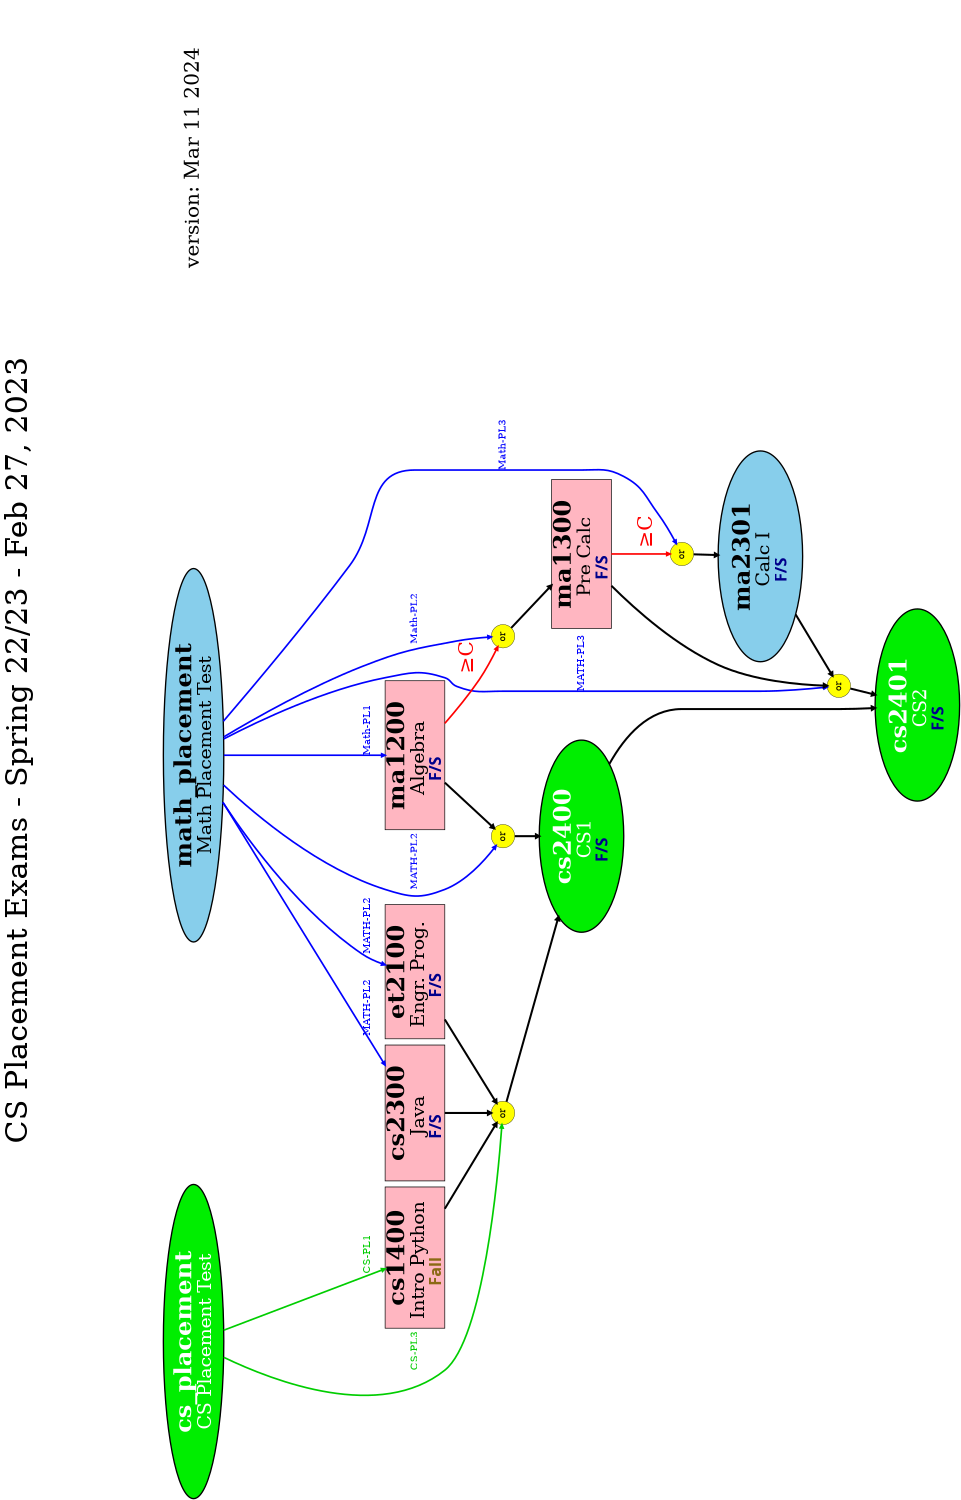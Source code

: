 # 1 "cs_placement.dotcc"
# 1 "<built-in>" 1
# 1 "<built-in>" 3
# 417 "<built-in>" 3
# 1 "<command line>" 1
# 1 "<built-in>" 2
# 1 "cs_placement.dotcc" 2
// C Preprocessor Style macros


# 1 "./eecs_prereq_design.h" 1
// C Preprocessor Style macros

// Version 0.9 - Shawn Ostermann - May 24, 2022

// the look of required classes






// the look of elective classes




// the look of remedial (Intro) classes





// this controls what the prerequisite arrows look like

# 33 "./eecs_prereq_design.h"

// this controls what the "semester" tags look like






// the next line contains non-printing spaces to paste below to get around a mixed-font centering problem in graphviz...
//          









// for things like "Senior Standing" as a prerequisite




//  Note, the "when" line below has 2 non-printing space characters ("en space", copied from Word)
// otherwise, graphviz miscalculated "centering" whence fonts change and this moves the "semester" a little more to the left. Sigh...








// classes with a caveat (4 lines)

# 77 "./eecs_prereq_design.h"

// for timestamps






# 4 "cs_placement.dotcc" 2

// https://graphviz.org/docs/
// https://graphviz.org/doc/info/colors.html
// https://www.catalogs.ohio.edu/preview_program.php?catoid=70&poid=19841&hl=%22computer+science%22
digraph cs_placement {
	// draw prereqs from top to bottom
	rankdir=TB;
	// rankdir=LR;
	
	// Maximum width and height of drawing, in inches.
	size="10,7"
	
	// Width and height of output pages, in inches.
	// If only a single value is given, this is used for both the width and height.
	// At present, page only works for PostScript output. 
	// page="8,10"

	// There are a TON of arrows between ranks 5 and 6, so this allows more space when it needs it
	ranksep="1.0"   // default is 0.5

	// to make better bitmap versions - but use PDF!!!
	graph [ dpi = 600 ]; 	

	// looks better this way
	landscape=true	

	// title for the whole page
	labelloc="t"
	fontsize=90
    label="CS Placement Exams - Spring 22/23 - Feb 27, 2023"

	// placement tests
	node [shape=oval, sides=4, penwidth=4, style = "filled", fontcolor=white, fillcolor=green2,width=0.25,margin="0,0",fontsize=28] ; cs_placement [margin="0,0", label= < <FONT POINT-SIZE="72"> <b> cs_placement </b> </FONT> <br/> <FONT POINT-SIZE="55"> CS Placement Test </FONT> >];
	node [shape=oval, sides=4, penwidth=4, style = "filled", fontcolor=black, fillcolor=skyblue,width=0.25,margin="0,0",fontsize=28] ; math_placement [margin="0,0", label= < <FONT POINT-SIZE="72"> <b> math_placement </b> </FONT> <br/> <FONT POINT-SIZE="55"> Math Placement Test </FONT> >];


	// remedial CS course options
	node [shape = box, penwidth=2, style = filled, fontcolor=black, fillcolor=lightpink,width=0.25,margin="0,0",fontsize=28] ; cs1400 [margin="0,0", label= < <FONT POINT-SIZE="72"> <b> cs1400 </b> </FONT> <br/> <FONT POINT-SIZE="55"> Intro Python </FONT> <FONT POINT-SIZE="50"> <br /> </FONT> <FONT POINT-SIZE="48" face="Impact"> <FONT COLOR="goldenrod4"><b> Fall </b></FONT>   </FONT> >, ];	
	cs_placement -> cs1400 [ label = "CS-PL1", fontsize=30, fontcolor=green3, penwidth=5, color=green3, style=bold]
	// (shape=oval, sides=4, penwidth=4, style = "filled", fontcolor=black, fillcolor=skyblue 1200 or concurrent or math placement level 2 or higher) and (CS placement level 1)
	node [shape = box, penwidth=2, style = filled, fontcolor=black, fillcolor=lightpink,width=0.25,margin="0,0",fontsize=28] ; cs2300 [margin="0,0", label= < <FONT POINT-SIZE="72"> <b> cs2300 </b> </FONT> <br/> <FONT POINT-SIZE="55"> Java </FONT> <FONT POINT-SIZE="50"> <br /> </FONT> <FONT POINT-SIZE="48" face="Impact"> <FONT COLOR="darkblue"><b> F/S </b></FONT>   </FONT> >, ];
	math_placement -> cs2300 [ label = "MATH-PL2", fontsize=30, fontcolor=blue, penwidth=5, color=blue, style=bold]
	// shape=oval, sides=4, penwidth=4, style = "filled", fontcolor=black, fillcolor=skyblue 163A or 1200 or 1350 or math placement level 2 or higher
	node [shape = box, penwidth=2, style = filled, fontcolor=black, fillcolor=lightpink,width=0.25,margin="0,0",fontsize=28] ; et2100 [margin="0,0", label= < <FONT POINT-SIZE="72"> <b> et2100 </b> </FONT> <br/> <FONT POINT-SIZE="55"> Engr. Prog. </FONT> <FONT POINT-SIZE="50"> <br /> </FONT> <FONT POINT-SIZE="48" face="Impact"> <FONT COLOR="darkblue"><b> F/S </b></FONT>   </FONT> >, ];	
	math_placement -> et2100 [ label = "MATH-PL2", fontsize=30, fontcolor=blue, penwidth=5, color=blue, style=bold]
	// shape=oval, sides=4, penwidth=4, style = "filled", fontcolor=black, fillcolor=skyblue 1200 or 1300 or 2301 or (Math placement level 2 or higher)


	// remedial Math course options
    node [shape = box, penwidth=2, style = filled, fontcolor=black, fillcolor=lightpink,width=0.25,margin="0,0",fontsize=28] ; ma1200 [margin="0,0", label= < <FONT POINT-SIZE="72"> <b> ma1200 </b> </FONT> <br/> <FONT POINT-SIZE="55"> Algebra </FONT> <FONT POINT-SIZE="50"> <br /> </FONT> <FONT POINT-SIZE="48" face="Impact"> <FONT COLOR="darkblue"><b> F/S </b></FONT>   </FONT> >, ];
	math_placement -> ma1200 [ label = "Math-PL1", fontsize=30, fontcolor=blue, penwidth=5, color=blue, style=bold]
	// (C or better in shape=oval, sides=4, penwidth=4, style = "filled", fontcolor=black, fillcolor=skyblue D005 or 102 or D004) or (Math Place DV & co-req shape=oval, sides=4, penwidth=4, style = "filled", fontcolor=black, fillcolor=skyblue 1200L) or (Math Place Level 1 or higher) 

    node [shape = box, penwidth=2, style = filled, fontcolor=black, fillcolor=lightpink,width=0.25,margin="0,0",fontsize=28] ; ma1300 [margin="0,0", label= < <FONT POINT-SIZE="72"> <b> ma1300 </b> </FONT> <br/> <FONT POINT-SIZE="55"> Pre Calc </FONT> <FONT POINT-SIZE="50"> <br /> </FONT> <FONT POINT-SIZE="48" face="Impact"> <FONT COLOR="darkblue"><b> F/S </b></FONT>   </FONT> >, ];
	node [shape=circle, style = "filled", penwidth=1, fontcolor=black, fillcolor=yellow] ; ma1300_or [label=" or "];
	ma1300_or -> ma1300 [penwidth=6]
	ma1200 -> ma1300_or [ label = " ≥C", fontsize=60, style=bold, fontcolor=red, penwidth=5, color=red]
	math_placement -> ma1300_or [ label = "Math-PL2", fontsize=30, fontcolor=blue, penwidth=5, color=blue, style=bold]
	// (C or better in shape=oval, sides=4, penwidth=4, style = "filled", fontcolor=black, fillcolor=skyblue 1200 or shape=oval, sides=4, penwidth=4, style = "filled", fontcolor=black, fillcolor=skyblue 1321) or math placement level 2 or higher 


	// required courses
    node [shape=oval, sides=4, penwidth=4, style = "filled", fontcolor=black, fillcolor=skyblue,width=0.25,margin="0,0",fontsize=28] ; ma2301 [margin="0,0", label= < <FONT POINT-SIZE="72"> <b> ma2301 </b> </FONT> <br/> <FONT POINT-SIZE="55"> Calc I </FONT> <FONT POINT-SIZE="50"> <br /> </FONT> <FONT POINT-SIZE="48" face="Impact"> <FONT COLOR="darkblue"><b> F/S </b></FONT>   </FONT> >, ];
	// (B or better in shape=oval, sides=4, penwidth=4, style = "filled", fontcolor=black, fillcolor=skyblue 1350) or (C or better in 1300 or 1322) or (Math placement level 3)
	node [shape=circle, style = "filled", penwidth=1, fontcolor=black, fillcolor=yellow] ; ma2301_or [label=" or "];
	ma2301_or -> ma2301 [penwidth=6]
	ma1300 -> ma2301_or [ label = " ≥C", fontsize=60, style=bold, fontcolor=red, penwidth=5, color=red]
	math_placement -> ma2301_or [ label = "Math-PL3", fontsize=30, fontcolor=blue, penwidth=5, color=blue, style=bold]


	node [shape=oval, sides=4, penwidth=4, style = "filled", fontcolor=white, fillcolor=green2,width=0.25,margin="0,0",fontsize=28] ; cs2400 [margin="0,0", label= < <FONT POINT-SIZE="72"> <b> cs2400 </b> </FONT> <br/> <FONT POINT-SIZE="55"> CS1 </FONT> <FONT POINT-SIZE="50"> <br /> </FONT> <FONT POINT-SIZE="48" face="Impact"> <FONT COLOR="darkblue"><b> F/S </b></FONT>   </FONT> >, ];
	// (shape=oval, sides=4, penwidth=4, style = "filled", fontcolor=black, fillcolor=skyblue 1200 or Math Placement level 2 or higher) and (CS 1400 or 2300 or ET 2100 or Computer Science Placement level 3)
	node [shape=circle, style = "filled", penwidth=1, fontcolor=black, fillcolor=yellow] ; cs2400_or [label=" or "];
	cs2400_or -> cs2400 [penwidth=6]
	cs1400 -> cs2400_or [penwidth=6]
	cs2300 -> cs2400_or [penwidth=6]
	et2100 -> cs2400_or [penwidth=6]
	cs_placement -> cs2400_or [ label = "CS-PL3", fontsize=30, fontcolor=green3, penwidth=5, color=green3, style=bold]
	node [shape=circle, style = "filled", penwidth=1, fontcolor=black, fillcolor=yellow] ; cs2400_mor [label=" or "];
	ma1200 -> cs2400_mor [penwidth=6]
	cs2400_mor -> cs2400 [penwidth=6]
	math_placement -> cs2400_mor [ label = "MATH-PL2", fontsize=30, fontcolor=blue, penwidth=5, color=blue, style=bold]

	node [shape=oval, sides=4, penwidth=4, style = "filled", fontcolor=white, fillcolor=green2,width=0.25,margin="0,0",fontsize=28] ; cs2401 [margin="0,0", label= < <FONT POINT-SIZE="72"> <b> cs2401 </b> </FONT> <br/> <FONT POINT-SIZE="55"> CS2 </FONT> <FONT POINT-SIZE="50"> <br /> </FONT> <FONT POINT-SIZE="48" face="Impact"> <FONT COLOR="darkblue"><b> F/S </b></FONT>   </FONT> >, ];
	// CS 2400 and (shape=oval, sides=4, penwidth=4, style = "filled", fontcolor=black, fillcolor=skyblue 1300 or 2301 or Math Placement Level 3)
	node [shape=circle, style = "filled", penwidth=1, fontcolor=black, fillcolor=yellow] ; cs2401_or [label=" or "];
	cs2400 -> cs2401 [penwidth=6]
	cs2401_or -> cs2401 [penwidth=6]
	ma1300 -> cs2401_or [penwidth=6]
	ma2301 -> cs2401_or [penwidth=6]
	math_placement -> cs2401_or [ label = "MATH-PL3", fontsize=30, fontcolor=blue, penwidth=5, color=blue, style=bold]

	// put the version stamp in the upper right
	subgraph version { style = rounded; space [label = "0", penwidth=0, fontcolor=black, fillcolor=white, style=invisible, width=10] ; vstring [label = "version: " + "Mar 11 2024" , fontsize="60", penwidth=0, fontcolor=black, fillcolor=white] ;};

}


